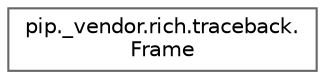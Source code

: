 digraph "Graphical Class Hierarchy"
{
 // LATEX_PDF_SIZE
  bgcolor="transparent";
  edge [fontname=Helvetica,fontsize=10,labelfontname=Helvetica,labelfontsize=10];
  node [fontname=Helvetica,fontsize=10,shape=box,height=0.2,width=0.4];
  rankdir="LR";
  Node0 [id="Node000000",label="pip._vendor.rich.traceback.\lFrame",height=0.2,width=0.4,color="grey40", fillcolor="white", style="filled",URL="$classpip_1_1__vendor_1_1rich_1_1traceback_1_1_frame.html",tooltip=" "];
}
